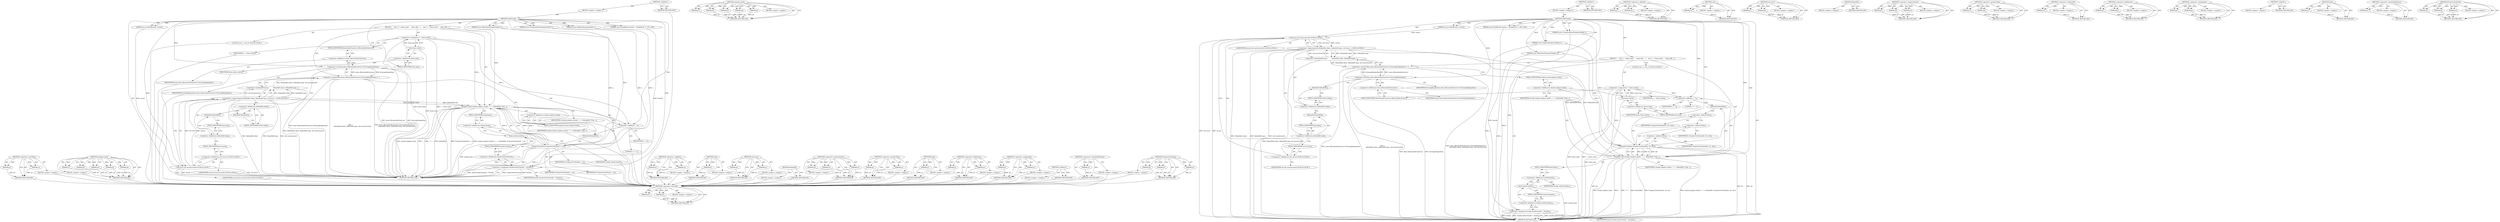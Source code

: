 digraph "PropertyTreeState" {
vulnerable_110 [label=<(METHOD,&lt;operator&gt;.lessThan)>];
vulnerable_111 [label=<(PARAM,p1)>];
vulnerable_112 [label=<(PARAM,p2)>];
vulnerable_113 [label=<(BLOCK,&lt;empty&gt;,&lt;empty&gt;)>];
vulnerable_114 [label=<(METHOD_RETURN,ANY)>];
vulnerable_133 [label=<(METHOD,emplace_back)>];
vulnerable_134 [label=<(PARAM,p1)>];
vulnerable_135 [label=<(PARAM,p2)>];
vulnerable_136 [label=<(PARAM,p3)>];
vulnerable_137 [label=<(PARAM,p4)>];
vulnerable_138 [label=<(PARAM,p5)>];
vulnerable_139 [label=<(BLOCK,&lt;empty&gt;,&lt;empty&gt;)>];
vulnerable_140 [label=<(METHOD_RETURN,ANY)>];
vulnerable_6 [label=<(METHOD,&lt;global&gt;)<SUB>1</SUB>>];
vulnerable_7 [label=<(BLOCK,&lt;empty&gt;,&lt;empty&gt;)<SUB>1</SUB>>];
vulnerable_8 [label=<(METHOD,AddChunk)<SUB>1</SUB>>];
vulnerable_9 [label=<(PARAM,sk_sp&lt;PaintRecord&gt; record)<SUB>1</SUB>>];
vulnerable_10 [label=<(PARAM,const TransformPaintPropertyNode* t)<SUB>2</SUB>>];
vulnerable_11 [label=<(PARAM,const ClipPaintPropertyNode* c)<SUB>3</SUB>>];
vulnerable_12 [label=<(PARAM,const EffectPaintPropertyNode* e)<SUB>4</SUB>>];
vulnerable_13 [label=<(PARAM,const FloatRect&amp; bounds = FloatRect(0, 0, 100, 100))<SUB>5</SUB>>];
vulnerable_14 [label=<(BLOCK,{
     size_t i = items.size();
     items.Allo...,{
     size_t i = items.size();
     items.Allo...)<SUB>5</SUB>>];
vulnerable_15 [label="<(LOCAL,size_t i: size_t)<SUB>6</SUB>>"];
vulnerable_16 [label=<(&lt;operator&gt;.assignment,i = items.size())<SUB>6</SUB>>];
vulnerable_17 [label=<(IDENTIFIER,i,i = items.size())<SUB>6</SUB>>];
vulnerable_18 [label=<(size,items.size())<SUB>6</SUB>>];
vulnerable_19 [label=<(&lt;operator&gt;.fieldAccess,items.size)<SUB>6</SUB>>];
vulnerable_20 [label=<(IDENTIFIER,items,items.size())<SUB>6</SUB>>];
vulnerable_21 [label=<(FIELD_IDENTIFIER,size,size)<SUB>6</SUB>>];
vulnerable_22 [label=<(&lt;operator&gt;.greaterThan,items.AllocateAndConstruct&lt;DrawingDisplayItem&gt;(...)<SUB>7</SUB>>];
vulnerable_23 [label=<(&lt;operator&gt;.lessThan,items.AllocateAndConstruct&lt;DrawingDisplayItem)<SUB>7</SUB>>];
vulnerable_24 [label=<(&lt;operator&gt;.fieldAccess,items.AllocateAndConstruct)<SUB>7</SUB>>];
vulnerable_25 [label=<(IDENTIFIER,items,items.AllocateAndConstruct&lt;DrawingDisplayItem)<SUB>7</SUB>>];
vulnerable_26 [label=<(FIELD_IDENTIFIER,AllocateAndConstruct,AllocateAndConstruct)<SUB>7</SUB>>];
vulnerable_27 [label=<(IDENTIFIER,DrawingDisplayItem,items.AllocateAndConstruct&lt;DrawingDisplayItem)<SUB>7</SUB>>];
vulnerable_28 [label=<(&lt;operator&gt;.bracketedPrimary,(
         DefaultId().client, DefaultId().type...)<SUB>7</SUB>>];
vulnerable_29 [label="<(&lt;operator&gt;.expressionList,DefaultId().client, DefaultId().type, std::move...)<SUB>8</SUB>>"];
vulnerable_30 [label=<(&lt;operator&gt;.fieldAccess,DefaultId().client)<SUB>8</SUB>>];
vulnerable_31 [label=<(DefaultId,DefaultId())<SUB>8</SUB>>];
vulnerable_32 [label=<(FIELD_IDENTIFIER,client,client)<SUB>8</SUB>>];
vulnerable_33 [label=<(&lt;operator&gt;.fieldAccess,DefaultId().type)<SUB>8</SUB>>];
vulnerable_34 [label=<(DefaultId,DefaultId())<SUB>8</SUB>>];
vulnerable_35 [label=<(FIELD_IDENTIFIER,type,type)<SUB>8</SUB>>];
vulnerable_36 [label="<(std.move,std::move(record))<SUB>8</SUB>>"];
vulnerable_37 [label="<(&lt;operator&gt;.fieldAccess,std::move)<SUB>8</SUB>>"];
vulnerable_38 [label="<(IDENTIFIER,std,std::move(record))<SUB>8</SUB>>"];
vulnerable_39 [label=<(FIELD_IDENTIFIER,move,move)<SUB>8</SUB>>];
vulnerable_40 [label="<(IDENTIFIER,record,std::move(record))<SUB>8</SUB>>"];
vulnerable_41 [label=<(emplace_back,chunks.emplace_back(i, i + 1, DefaultId(), Prop...)<SUB>9</SUB>>];
vulnerable_42 [label=<(&lt;operator&gt;.fieldAccess,chunks.emplace_back)<SUB>9</SUB>>];
vulnerable_43 [label=<(IDENTIFIER,chunks,chunks.emplace_back(i, i + 1, DefaultId(), Prop...)<SUB>9</SUB>>];
vulnerable_44 [label=<(FIELD_IDENTIFIER,emplace_back,emplace_back)<SUB>9</SUB>>];
vulnerable_45 [label=<(IDENTIFIER,i,chunks.emplace_back(i, i + 1, DefaultId(), Prop...)<SUB>9</SUB>>];
vulnerable_46 [label=<(&lt;operator&gt;.addition,i + 1)<SUB>9</SUB>>];
vulnerable_47 [label=<(IDENTIFIER,i,i + 1)<SUB>9</SUB>>];
vulnerable_48 [label=<(LITERAL,1,i + 1)<SUB>9</SUB>>];
vulnerable_49 [label=<(DefaultId,DefaultId())<SUB>9</SUB>>];
vulnerable_50 [label=<(PropertyTreeState,PropertyTreeState(t, c, e))<SUB>9</SUB>>];
vulnerable_51 [label=<(IDENTIFIER,t,PropertyTreeState(t, c, e))<SUB>9</SUB>>];
vulnerable_52 [label=<(IDENTIFIER,c,PropertyTreeState(t, c, e))<SUB>9</SUB>>];
vulnerable_53 [label=<(IDENTIFIER,e,PropertyTreeState(t, c, e))<SUB>9</SUB>>];
vulnerable_54 [label=<(&lt;operator&gt;.assignment,chunks.back().bounds = bounds)<SUB>10</SUB>>];
vulnerable_55 [label=<(&lt;operator&gt;.fieldAccess,chunks.back().bounds)<SUB>10</SUB>>];
vulnerable_56 [label=<(back,chunks.back())<SUB>10</SUB>>];
vulnerable_57 [label=<(&lt;operator&gt;.fieldAccess,chunks.back)<SUB>10</SUB>>];
vulnerable_58 [label=<(IDENTIFIER,chunks,chunks.back())<SUB>10</SUB>>];
vulnerable_59 [label=<(FIELD_IDENTIFIER,back,back)<SUB>10</SUB>>];
vulnerable_60 [label=<(FIELD_IDENTIFIER,bounds,bounds)<SUB>10</SUB>>];
vulnerable_61 [label=<(IDENTIFIER,bounds,chunks.back().bounds = bounds)<SUB>10</SUB>>];
vulnerable_62 [label=<(METHOD_RETURN,void)<SUB>1</SUB>>];
vulnerable_64 [label=<(METHOD_RETURN,ANY)<SUB>1</SUB>>];
vulnerable_141 [label=<(METHOD,&lt;operator&gt;.addition)>];
vulnerable_142 [label=<(PARAM,p1)>];
vulnerable_143 [label=<(PARAM,p2)>];
vulnerable_144 [label=<(BLOCK,&lt;empty&gt;,&lt;empty&gt;)>];
vulnerable_145 [label=<(METHOD_RETURN,ANY)>];
vulnerable_96 [label=<(METHOD,size)>];
vulnerable_97 [label=<(PARAM,p1)>];
vulnerable_98 [label=<(BLOCK,&lt;empty&gt;,&lt;empty&gt;)>];
vulnerable_99 [label=<(METHOD_RETURN,ANY)>];
vulnerable_128 [label=<(METHOD,std.move)>];
vulnerable_129 [label=<(PARAM,p1)>];
vulnerable_130 [label=<(PARAM,p2)>];
vulnerable_131 [label=<(BLOCK,&lt;empty&gt;,&lt;empty&gt;)>];
vulnerable_132 [label=<(METHOD_RETURN,ANY)>];
vulnerable_125 [label=<(METHOD,DefaultId)>];
vulnerable_126 [label=<(BLOCK,&lt;empty&gt;,&lt;empty&gt;)>];
vulnerable_127 [label=<(METHOD_RETURN,ANY)>];
vulnerable_119 [label=<(METHOD,&lt;operator&gt;.expressionList)>];
vulnerable_120 [label=<(PARAM,p1)>];
vulnerable_121 [label=<(PARAM,p2)>];
vulnerable_122 [label=<(PARAM,p3)>];
vulnerable_123 [label=<(BLOCK,&lt;empty&gt;,&lt;empty&gt;)>];
vulnerable_124 [label=<(METHOD_RETURN,ANY)>];
vulnerable_105 [label=<(METHOD,&lt;operator&gt;.greaterThan)>];
vulnerable_106 [label=<(PARAM,p1)>];
vulnerable_107 [label=<(PARAM,p2)>];
vulnerable_108 [label=<(BLOCK,&lt;empty&gt;,&lt;empty&gt;)>];
vulnerable_109 [label=<(METHOD_RETURN,ANY)>];
vulnerable_152 [label=<(METHOD,back)>];
vulnerable_153 [label=<(PARAM,p1)>];
vulnerable_154 [label=<(BLOCK,&lt;empty&gt;,&lt;empty&gt;)>];
vulnerable_155 [label=<(METHOD_RETURN,ANY)>];
vulnerable_100 [label=<(METHOD,&lt;operator&gt;.fieldAccess)>];
vulnerable_101 [label=<(PARAM,p1)>];
vulnerable_102 [label=<(PARAM,p2)>];
vulnerable_103 [label=<(BLOCK,&lt;empty&gt;,&lt;empty&gt;)>];
vulnerable_104 [label=<(METHOD_RETURN,ANY)>];
vulnerable_91 [label=<(METHOD,&lt;operator&gt;.assignment)>];
vulnerable_92 [label=<(PARAM,p1)>];
vulnerable_93 [label=<(PARAM,p2)>];
vulnerable_94 [label=<(BLOCK,&lt;empty&gt;,&lt;empty&gt;)>];
vulnerable_95 [label=<(METHOD_RETURN,ANY)>];
vulnerable_85 [label=<(METHOD,&lt;global&gt;)<SUB>1</SUB>>];
vulnerable_86 [label=<(BLOCK,&lt;empty&gt;,&lt;empty&gt;)>];
vulnerable_87 [label=<(METHOD_RETURN,ANY)>];
vulnerable_115 [label=<(METHOD,&lt;operator&gt;.bracketedPrimary)>];
vulnerable_116 [label=<(PARAM,p1)>];
vulnerable_117 [label=<(BLOCK,&lt;empty&gt;,&lt;empty&gt;)>];
vulnerable_118 [label=<(METHOD_RETURN,ANY)>];
vulnerable_146 [label=<(METHOD,PropertyTreeState)>];
vulnerable_147 [label=<(PARAM,p1)>];
vulnerable_148 [label=<(PARAM,p2)>];
vulnerable_149 [label=<(PARAM,p3)>];
vulnerable_150 [label=<(BLOCK,&lt;empty&gt;,&lt;empty&gt;)>];
vulnerable_151 [label=<(METHOD_RETURN,ANY)>];
fixed_113 [label=<(METHOD,&lt;operator&gt;.lessThan)>];
fixed_114 [label=<(PARAM,p1)>];
fixed_115 [label=<(PARAM,p2)>];
fixed_116 [label=<(BLOCK,&lt;empty&gt;,&lt;empty&gt;)>];
fixed_117 [label=<(METHOD_RETURN,ANY)>];
fixed_136 [label=<(METHOD,emplace_back)>];
fixed_137 [label=<(PARAM,p1)>];
fixed_138 [label=<(PARAM,p2)>];
fixed_139 [label=<(PARAM,p3)>];
fixed_140 [label=<(PARAM,p4)>];
fixed_141 [label=<(PARAM,p5)>];
fixed_142 [label=<(BLOCK,&lt;empty&gt;,&lt;empty&gt;)>];
fixed_143 [label=<(METHOD_RETURN,ANY)>];
fixed_6 [label=<(METHOD,&lt;global&gt;)<SUB>1</SUB>>];
fixed_7 [label=<(BLOCK,&lt;empty&gt;,&lt;empty&gt;)<SUB>1</SUB>>];
fixed_8 [label=<(METHOD,AddChunk)<SUB>1</SUB>>];
fixed_9 [label=<(PARAM,sk_sp&lt;PaintRecord&gt; record)<SUB>1</SUB>>];
fixed_10 [label=<(PARAM,const TransformPaintPropertyNode&amp; t)<SUB>2</SUB>>];
fixed_11 [label=<(PARAM,const ClipPaintPropertyNode&amp; c)<SUB>3</SUB>>];
fixed_12 [label=<(PARAM,const EffectPaintPropertyNode&amp; e)<SUB>4</SUB>>];
fixed_13 [label=<(PARAM,const FloatRect&amp; bounds = FloatRect(0, 0, 100, 100))<SUB>5</SUB>>];
fixed_14 [label=<(BLOCK,{
     size_t i = items.size();
     items.Allo...,{
     size_t i = items.size();
     items.Allo...)<SUB>5</SUB>>];
fixed_15 [label="<(LOCAL,size_t i: size_t)<SUB>6</SUB>>"];
fixed_16 [label=<(&lt;operator&gt;.assignment,i = items.size())<SUB>6</SUB>>];
fixed_17 [label=<(IDENTIFIER,i,i = items.size())<SUB>6</SUB>>];
fixed_18 [label=<(size,items.size())<SUB>6</SUB>>];
fixed_19 [label=<(&lt;operator&gt;.fieldAccess,items.size)<SUB>6</SUB>>];
fixed_20 [label=<(IDENTIFIER,items,items.size())<SUB>6</SUB>>];
fixed_21 [label=<(FIELD_IDENTIFIER,size,size)<SUB>6</SUB>>];
fixed_22 [label=<(&lt;operator&gt;.greaterThan,items.AllocateAndConstruct&lt;DrawingDisplayItem&gt;(...)<SUB>7</SUB>>];
fixed_23 [label=<(&lt;operator&gt;.lessThan,items.AllocateAndConstruct&lt;DrawingDisplayItem)<SUB>7</SUB>>];
fixed_24 [label=<(&lt;operator&gt;.fieldAccess,items.AllocateAndConstruct)<SUB>7</SUB>>];
fixed_25 [label=<(IDENTIFIER,items,items.AllocateAndConstruct&lt;DrawingDisplayItem)<SUB>7</SUB>>];
fixed_26 [label=<(FIELD_IDENTIFIER,AllocateAndConstruct,AllocateAndConstruct)<SUB>7</SUB>>];
fixed_27 [label=<(IDENTIFIER,DrawingDisplayItem,items.AllocateAndConstruct&lt;DrawingDisplayItem)<SUB>7</SUB>>];
fixed_28 [label=<(&lt;operator&gt;.bracketedPrimary,(
         DefaultId().client, DefaultId().type...)<SUB>7</SUB>>];
fixed_29 [label="<(&lt;operator&gt;.expressionList,DefaultId().client, DefaultId().type, std::move...)<SUB>8</SUB>>"];
fixed_30 [label=<(&lt;operator&gt;.fieldAccess,DefaultId().client)<SUB>8</SUB>>];
fixed_31 [label=<(DefaultId,DefaultId())<SUB>8</SUB>>];
fixed_32 [label=<(FIELD_IDENTIFIER,client,client)<SUB>8</SUB>>];
fixed_33 [label=<(&lt;operator&gt;.fieldAccess,DefaultId().type)<SUB>8</SUB>>];
fixed_34 [label=<(DefaultId,DefaultId())<SUB>8</SUB>>];
fixed_35 [label=<(FIELD_IDENTIFIER,type,type)<SUB>8</SUB>>];
fixed_36 [label="<(std.move,std::move(record))<SUB>8</SUB>>"];
fixed_37 [label="<(&lt;operator&gt;.fieldAccess,std::move)<SUB>8</SUB>>"];
fixed_38 [label="<(IDENTIFIER,std,std::move(record))<SUB>8</SUB>>"];
fixed_39 [label=<(FIELD_IDENTIFIER,move,move)<SUB>8</SUB>>];
fixed_40 [label="<(IDENTIFIER,record,std::move(record))<SUB>8</SUB>>"];
fixed_41 [label=<(emplace_back,chunks.emplace_back(i, i + 1, DefaultId(), Prop...)<SUB>9</SUB>>];
fixed_42 [label=<(&lt;operator&gt;.fieldAccess,chunks.emplace_back)<SUB>9</SUB>>];
fixed_43 [label=<(IDENTIFIER,chunks,chunks.emplace_back(i, i + 1, DefaultId(), Prop...)<SUB>9</SUB>>];
fixed_44 [label=<(FIELD_IDENTIFIER,emplace_back,emplace_back)<SUB>9</SUB>>];
fixed_45 [label=<(IDENTIFIER,i,chunks.emplace_back(i, i + 1, DefaultId(), Prop...)<SUB>9</SUB>>];
fixed_46 [label=<(&lt;operator&gt;.addition,i + 1)<SUB>9</SUB>>];
fixed_47 [label=<(IDENTIFIER,i,i + 1)<SUB>9</SUB>>];
fixed_48 [label=<(LITERAL,1,i + 1)<SUB>9</SUB>>];
fixed_49 [label=<(DefaultId,DefaultId())<SUB>9</SUB>>];
fixed_50 [label=<(PropertyTreeState,PropertyTreeState(&amp;t, &amp;c, &amp;e))<SUB>9</SUB>>];
fixed_51 [label=<(&lt;operator&gt;.addressOf,&amp;t)<SUB>9</SUB>>];
fixed_52 [label=<(IDENTIFIER,t,PropertyTreeState(&amp;t, &amp;c, &amp;e))<SUB>9</SUB>>];
fixed_53 [label=<(&lt;operator&gt;.addressOf,&amp;c)<SUB>9</SUB>>];
fixed_54 [label=<(IDENTIFIER,c,PropertyTreeState(&amp;t, &amp;c, &amp;e))<SUB>9</SUB>>];
fixed_55 [label=<(&lt;operator&gt;.addressOf,&amp;e)<SUB>9</SUB>>];
fixed_56 [label=<(IDENTIFIER,e,PropertyTreeState(&amp;t, &amp;c, &amp;e))<SUB>9</SUB>>];
fixed_57 [label=<(&lt;operator&gt;.assignment,chunks.back().bounds = bounds)<SUB>10</SUB>>];
fixed_58 [label=<(&lt;operator&gt;.fieldAccess,chunks.back().bounds)<SUB>10</SUB>>];
fixed_59 [label=<(back,chunks.back())<SUB>10</SUB>>];
fixed_60 [label=<(&lt;operator&gt;.fieldAccess,chunks.back)<SUB>10</SUB>>];
fixed_61 [label=<(IDENTIFIER,chunks,chunks.back())<SUB>10</SUB>>];
fixed_62 [label=<(FIELD_IDENTIFIER,back,back)<SUB>10</SUB>>];
fixed_63 [label=<(FIELD_IDENTIFIER,bounds,bounds)<SUB>10</SUB>>];
fixed_64 [label=<(IDENTIFIER,bounds,chunks.back().bounds = bounds)<SUB>10</SUB>>];
fixed_65 [label=<(METHOD_RETURN,void)<SUB>1</SUB>>];
fixed_67 [label=<(METHOD_RETURN,ANY)<SUB>1</SUB>>];
fixed_144 [label=<(METHOD,&lt;operator&gt;.addition)>];
fixed_145 [label=<(PARAM,p1)>];
fixed_146 [label=<(PARAM,p2)>];
fixed_147 [label=<(BLOCK,&lt;empty&gt;,&lt;empty&gt;)>];
fixed_148 [label=<(METHOD_RETURN,ANY)>];
fixed_99 [label=<(METHOD,size)>];
fixed_100 [label=<(PARAM,p1)>];
fixed_101 [label=<(BLOCK,&lt;empty&gt;,&lt;empty&gt;)>];
fixed_102 [label=<(METHOD_RETURN,ANY)>];
fixed_131 [label=<(METHOD,std.move)>];
fixed_132 [label=<(PARAM,p1)>];
fixed_133 [label=<(PARAM,p2)>];
fixed_134 [label=<(BLOCK,&lt;empty&gt;,&lt;empty&gt;)>];
fixed_135 [label=<(METHOD_RETURN,ANY)>];
fixed_128 [label=<(METHOD,DefaultId)>];
fixed_129 [label=<(BLOCK,&lt;empty&gt;,&lt;empty&gt;)>];
fixed_130 [label=<(METHOD_RETURN,ANY)>];
fixed_122 [label=<(METHOD,&lt;operator&gt;.expressionList)>];
fixed_123 [label=<(PARAM,p1)>];
fixed_124 [label=<(PARAM,p2)>];
fixed_125 [label=<(PARAM,p3)>];
fixed_126 [label=<(BLOCK,&lt;empty&gt;,&lt;empty&gt;)>];
fixed_127 [label=<(METHOD_RETURN,ANY)>];
fixed_108 [label=<(METHOD,&lt;operator&gt;.greaterThan)>];
fixed_109 [label=<(PARAM,p1)>];
fixed_110 [label=<(PARAM,p2)>];
fixed_111 [label=<(BLOCK,&lt;empty&gt;,&lt;empty&gt;)>];
fixed_112 [label=<(METHOD_RETURN,ANY)>];
fixed_155 [label=<(METHOD,&lt;operator&gt;.addressOf)>];
fixed_156 [label=<(PARAM,p1)>];
fixed_157 [label=<(BLOCK,&lt;empty&gt;,&lt;empty&gt;)>];
fixed_158 [label=<(METHOD_RETURN,ANY)>];
fixed_103 [label=<(METHOD,&lt;operator&gt;.fieldAccess)>];
fixed_104 [label=<(PARAM,p1)>];
fixed_105 [label=<(PARAM,p2)>];
fixed_106 [label=<(BLOCK,&lt;empty&gt;,&lt;empty&gt;)>];
fixed_107 [label=<(METHOD_RETURN,ANY)>];
fixed_94 [label=<(METHOD,&lt;operator&gt;.assignment)>];
fixed_95 [label=<(PARAM,p1)>];
fixed_96 [label=<(PARAM,p2)>];
fixed_97 [label=<(BLOCK,&lt;empty&gt;,&lt;empty&gt;)>];
fixed_98 [label=<(METHOD_RETURN,ANY)>];
fixed_88 [label=<(METHOD,&lt;global&gt;)<SUB>1</SUB>>];
fixed_89 [label=<(BLOCK,&lt;empty&gt;,&lt;empty&gt;)>];
fixed_90 [label=<(METHOD_RETURN,ANY)>];
fixed_159 [label=<(METHOD,back)>];
fixed_160 [label=<(PARAM,p1)>];
fixed_161 [label=<(BLOCK,&lt;empty&gt;,&lt;empty&gt;)>];
fixed_162 [label=<(METHOD_RETURN,ANY)>];
fixed_118 [label=<(METHOD,&lt;operator&gt;.bracketedPrimary)>];
fixed_119 [label=<(PARAM,p1)>];
fixed_120 [label=<(BLOCK,&lt;empty&gt;,&lt;empty&gt;)>];
fixed_121 [label=<(METHOD_RETURN,ANY)>];
fixed_149 [label=<(METHOD,PropertyTreeState)>];
fixed_150 [label=<(PARAM,p1)>];
fixed_151 [label=<(PARAM,p2)>];
fixed_152 [label=<(PARAM,p3)>];
fixed_153 [label=<(BLOCK,&lt;empty&gt;,&lt;empty&gt;)>];
fixed_154 [label=<(METHOD_RETURN,ANY)>];
vulnerable_110 -> vulnerable_111  [key=0, label="AST: "];
vulnerable_110 -> vulnerable_111  [key=1, label="DDG: "];
vulnerable_110 -> vulnerable_113  [key=0, label="AST: "];
vulnerable_110 -> vulnerable_112  [key=0, label="AST: "];
vulnerable_110 -> vulnerable_112  [key=1, label="DDG: "];
vulnerable_110 -> vulnerable_114  [key=0, label="AST: "];
vulnerable_110 -> vulnerable_114  [key=1, label="CFG: "];
vulnerable_111 -> vulnerable_114  [key=0, label="DDG: p1"];
vulnerable_112 -> vulnerable_114  [key=0, label="DDG: p2"];
vulnerable_113 -> fixed_113  [key=0];
vulnerable_114 -> fixed_113  [key=0];
vulnerable_133 -> vulnerable_134  [key=0, label="AST: "];
vulnerable_133 -> vulnerable_134  [key=1, label="DDG: "];
vulnerable_133 -> vulnerable_139  [key=0, label="AST: "];
vulnerable_133 -> vulnerable_135  [key=0, label="AST: "];
vulnerable_133 -> vulnerable_135  [key=1, label="DDG: "];
vulnerable_133 -> vulnerable_140  [key=0, label="AST: "];
vulnerable_133 -> vulnerable_140  [key=1, label="CFG: "];
vulnerable_133 -> vulnerable_136  [key=0, label="AST: "];
vulnerable_133 -> vulnerable_136  [key=1, label="DDG: "];
vulnerable_133 -> vulnerable_137  [key=0, label="AST: "];
vulnerable_133 -> vulnerable_137  [key=1, label="DDG: "];
vulnerable_133 -> vulnerable_138  [key=0, label="AST: "];
vulnerable_133 -> vulnerable_138  [key=1, label="DDG: "];
vulnerable_134 -> vulnerable_140  [key=0, label="DDG: p1"];
vulnerable_135 -> vulnerable_140  [key=0, label="DDG: p2"];
vulnerable_136 -> vulnerable_140  [key=0, label="DDG: p3"];
vulnerable_137 -> vulnerable_140  [key=0, label="DDG: p4"];
vulnerable_138 -> vulnerable_140  [key=0, label="DDG: p5"];
vulnerable_139 -> fixed_113  [key=0];
vulnerable_140 -> fixed_113  [key=0];
vulnerable_6 -> vulnerable_7  [key=0, label="AST: "];
vulnerable_6 -> vulnerable_64  [key=0, label="AST: "];
vulnerable_6 -> vulnerable_64  [key=1, label="CFG: "];
vulnerable_7 -> vulnerable_8  [key=0, label="AST: "];
vulnerable_8 -> vulnerable_9  [key=0, label="AST: "];
vulnerable_8 -> vulnerable_9  [key=1, label="DDG: "];
vulnerable_8 -> vulnerable_10  [key=0, label="AST: "];
vulnerable_8 -> vulnerable_10  [key=1, label="DDG: "];
vulnerable_8 -> vulnerable_11  [key=0, label="AST: "];
vulnerable_8 -> vulnerable_11  [key=1, label="DDG: "];
vulnerable_8 -> vulnerable_12  [key=0, label="AST: "];
vulnerable_8 -> vulnerable_12  [key=1, label="DDG: "];
vulnerable_8 -> vulnerable_13  [key=0, label="AST: "];
vulnerable_8 -> vulnerable_13  [key=1, label="DDG: "];
vulnerable_8 -> vulnerable_14  [key=0, label="AST: "];
vulnerable_8 -> vulnerable_62  [key=0, label="AST: "];
vulnerable_8 -> vulnerable_21  [key=0, label="CFG: "];
vulnerable_8 -> vulnerable_54  [key=0, label="DDG: "];
vulnerable_8 -> vulnerable_41  [key=0, label="DDG: "];
vulnerable_8 -> vulnerable_23  [key=0, label="DDG: "];
vulnerable_8 -> vulnerable_46  [key=0, label="DDG: "];
vulnerable_8 -> vulnerable_50  [key=0, label="DDG: "];
vulnerable_8 -> vulnerable_36  [key=0, label="DDG: "];
vulnerable_9 -> vulnerable_36  [key=0, label="DDG: record"];
vulnerable_10 -> vulnerable_50  [key=0, label="DDG: t"];
vulnerable_11 -> vulnerable_50  [key=0, label="DDG: c"];
vulnerable_12 -> vulnerable_50  [key=0, label="DDG: e"];
vulnerable_13 -> vulnerable_54  [key=0, label="DDG: bounds"];
vulnerable_14 -> vulnerable_15  [key=0, label="AST: "];
vulnerable_14 -> vulnerable_16  [key=0, label="AST: "];
vulnerable_14 -> vulnerable_22  [key=0, label="AST: "];
vulnerable_14 -> vulnerable_41  [key=0, label="AST: "];
vulnerable_14 -> vulnerable_54  [key=0, label="AST: "];
vulnerable_15 -> fixed_113  [key=0];
vulnerable_16 -> vulnerable_17  [key=0, label="AST: "];
vulnerable_16 -> vulnerable_18  [key=0, label="AST: "];
vulnerable_16 -> vulnerable_26  [key=0, label="CFG: "];
vulnerable_16 -> vulnerable_62  [key=0, label="DDG: items.size()"];
vulnerable_16 -> vulnerable_62  [key=1, label="DDG: i = items.size()"];
vulnerable_16 -> vulnerable_41  [key=0, label="DDG: i"];
vulnerable_16 -> vulnerable_46  [key=0, label="DDG: i"];
vulnerable_17 -> fixed_113  [key=0];
vulnerable_18 -> vulnerable_19  [key=0, label="AST: "];
vulnerable_18 -> vulnerable_16  [key=0, label="CFG: "];
vulnerable_18 -> vulnerable_16  [key=1, label="DDG: items.size"];
vulnerable_18 -> vulnerable_62  [key=0, label="DDG: items.size"];
vulnerable_19 -> vulnerable_20  [key=0, label="AST: "];
vulnerable_19 -> vulnerable_21  [key=0, label="AST: "];
vulnerable_19 -> vulnerable_18  [key=0, label="CFG: "];
vulnerable_20 -> fixed_113  [key=0];
vulnerable_21 -> vulnerable_19  [key=0, label="CFG: "];
vulnerable_22 -> vulnerable_23  [key=0, label="AST: "];
vulnerable_22 -> vulnerable_28  [key=0, label="AST: "];
vulnerable_22 -> vulnerable_44  [key=0, label="CFG: "];
vulnerable_22 -> vulnerable_62  [key=0, label="DDG: items.AllocateAndConstruct&lt;DrawingDisplayItem"];
vulnerable_22 -> vulnerable_62  [key=1, label="DDG: (
         DefaultId().client, DefaultId().type, std::move(record))"];
vulnerable_22 -> vulnerable_62  [key=2, label="DDG: items.AllocateAndConstruct&lt;DrawingDisplayItem&gt;(
         DefaultId().client, DefaultId().type, std::move(record))"];
vulnerable_23 -> vulnerable_24  [key=0, label="AST: "];
vulnerable_23 -> vulnerable_27  [key=0, label="AST: "];
vulnerable_23 -> vulnerable_31  [key=0, label="CFG: "];
vulnerable_23 -> vulnerable_62  [key=0, label="DDG: items.AllocateAndConstruct"];
vulnerable_23 -> vulnerable_62  [key=1, label="DDG: DrawingDisplayItem"];
vulnerable_23 -> vulnerable_22  [key=0, label="DDG: items.AllocateAndConstruct"];
vulnerable_23 -> vulnerable_22  [key=1, label="DDG: DrawingDisplayItem"];
vulnerable_24 -> vulnerable_25  [key=0, label="AST: "];
vulnerable_24 -> vulnerable_26  [key=0, label="AST: "];
vulnerable_24 -> vulnerable_23  [key=0, label="CFG: "];
vulnerable_25 -> fixed_113  [key=0];
vulnerable_26 -> vulnerable_24  [key=0, label="CFG: "];
vulnerable_27 -> fixed_113  [key=0];
vulnerable_28 -> vulnerable_29  [key=0, label="AST: "];
vulnerable_28 -> vulnerable_22  [key=0, label="CFG: "];
vulnerable_28 -> vulnerable_22  [key=1, label="DDG: DefaultId().client, DefaultId().type, std::move(record)"];
vulnerable_28 -> vulnerable_62  [key=0, label="DDG: DefaultId().client, DefaultId().type, std::move(record)"];
vulnerable_29 -> vulnerable_30  [key=0, label="AST: "];
vulnerable_29 -> vulnerable_33  [key=0, label="AST: "];
vulnerable_29 -> vulnerable_36  [key=0, label="AST: "];
vulnerable_29 -> vulnerable_28  [key=0, label="CFG: "];
vulnerable_29 -> vulnerable_28  [key=1, label="DDG: DefaultId().client"];
vulnerable_29 -> vulnerable_28  [key=2, label="DDG: DefaultId().type"];
vulnerable_29 -> vulnerable_28  [key=3, label="DDG: std::move(record)"];
vulnerable_29 -> vulnerable_62  [key=0, label="DDG: DefaultId().client"];
vulnerable_29 -> vulnerable_62  [key=1, label="DDG: DefaultId().type"];
vulnerable_29 -> vulnerable_62  [key=2, label="DDG: std::move(record)"];
vulnerable_29 -> vulnerable_41  [key=0, label="DDG: DefaultId().client"];
vulnerable_29 -> vulnerable_41  [key=1, label="DDG: DefaultId().type"];
vulnerable_30 -> vulnerable_31  [key=0, label="AST: "];
vulnerable_30 -> vulnerable_32  [key=0, label="AST: "];
vulnerable_30 -> vulnerable_34  [key=0, label="CFG: "];
vulnerable_31 -> vulnerable_32  [key=0, label="CFG: "];
vulnerable_32 -> vulnerable_30  [key=0, label="CFG: "];
vulnerable_33 -> vulnerable_34  [key=0, label="AST: "];
vulnerable_33 -> vulnerable_35  [key=0, label="AST: "];
vulnerable_33 -> vulnerable_39  [key=0, label="CFG: "];
vulnerable_34 -> vulnerable_35  [key=0, label="CFG: "];
vulnerable_35 -> vulnerable_33  [key=0, label="CFG: "];
vulnerable_36 -> vulnerable_37  [key=0, label="AST: "];
vulnerable_36 -> vulnerable_40  [key=0, label="AST: "];
vulnerable_36 -> vulnerable_29  [key=0, label="CFG: "];
vulnerable_36 -> vulnerable_29  [key=1, label="DDG: std::move"];
vulnerable_36 -> vulnerable_29  [key=2, label="DDG: record"];
vulnerable_36 -> vulnerable_62  [key=0, label="DDG: std::move"];
vulnerable_36 -> vulnerable_62  [key=1, label="DDG: record"];
vulnerable_37 -> vulnerable_38  [key=0, label="AST: "];
vulnerable_37 -> vulnerable_39  [key=0, label="AST: "];
vulnerable_37 -> vulnerable_36  [key=0, label="CFG: "];
vulnerable_38 -> fixed_113  [key=0];
vulnerable_39 -> vulnerable_37  [key=0, label="CFG: "];
vulnerable_40 -> fixed_113  [key=0];
vulnerable_41 -> vulnerable_42  [key=0, label="AST: "];
vulnerable_41 -> vulnerable_45  [key=0, label="AST: "];
vulnerable_41 -> vulnerable_46  [key=0, label="AST: "];
vulnerable_41 -> vulnerable_49  [key=0, label="AST: "];
vulnerable_41 -> vulnerable_50  [key=0, label="AST: "];
vulnerable_41 -> vulnerable_59  [key=0, label="CFG: "];
vulnerable_41 -> vulnerable_62  [key=0, label="DDG: chunks.emplace_back"];
vulnerable_41 -> vulnerable_62  [key=1, label="DDG: i"];
vulnerable_41 -> vulnerable_62  [key=2, label="DDG: i + 1"];
vulnerable_41 -> vulnerable_62  [key=3, label="DDG: DefaultId()"];
vulnerable_41 -> vulnerable_62  [key=4, label="DDG: PropertyTreeState(t, c, e)"];
vulnerable_41 -> vulnerable_62  [key=5, label="DDG: chunks.emplace_back(i, i + 1, DefaultId(), PropertyTreeState(t, c, e))"];
vulnerable_42 -> vulnerable_43  [key=0, label="AST: "];
vulnerable_42 -> vulnerable_44  [key=0, label="AST: "];
vulnerable_42 -> vulnerable_46  [key=0, label="CFG: "];
vulnerable_43 -> fixed_113  [key=0];
vulnerable_44 -> vulnerable_42  [key=0, label="CFG: "];
vulnerable_45 -> fixed_113  [key=0];
vulnerable_46 -> vulnerable_47  [key=0, label="AST: "];
vulnerable_46 -> vulnerable_48  [key=0, label="AST: "];
vulnerable_46 -> vulnerable_49  [key=0, label="CFG: "];
vulnerable_47 -> fixed_113  [key=0];
vulnerable_48 -> fixed_113  [key=0];
vulnerable_49 -> vulnerable_50  [key=0, label="CFG: "];
vulnerable_50 -> vulnerable_51  [key=0, label="AST: "];
vulnerable_50 -> vulnerable_52  [key=0, label="AST: "];
vulnerable_50 -> vulnerable_53  [key=0, label="AST: "];
vulnerable_50 -> vulnerable_41  [key=0, label="CFG: "];
vulnerable_50 -> vulnerable_41  [key=1, label="DDG: t"];
vulnerable_50 -> vulnerable_41  [key=2, label="DDG: c"];
vulnerable_50 -> vulnerable_41  [key=3, label="DDG: e"];
vulnerable_50 -> vulnerable_62  [key=0, label="DDG: t"];
vulnerable_50 -> vulnerable_62  [key=1, label="DDG: c"];
vulnerable_50 -> vulnerable_62  [key=2, label="DDG: e"];
vulnerable_51 -> fixed_113  [key=0];
vulnerable_52 -> fixed_113  [key=0];
vulnerable_53 -> fixed_113  [key=0];
vulnerable_54 -> vulnerable_55  [key=0, label="AST: "];
vulnerable_54 -> vulnerable_61  [key=0, label="AST: "];
vulnerable_54 -> vulnerable_62  [key=0, label="CFG: "];
vulnerable_54 -> vulnerable_62  [key=1, label="DDG: chunks.back().bounds"];
vulnerable_54 -> vulnerable_62  [key=2, label="DDG: bounds"];
vulnerable_54 -> vulnerable_62  [key=3, label="DDG: chunks.back().bounds = bounds"];
vulnerable_55 -> vulnerable_56  [key=0, label="AST: "];
vulnerable_55 -> vulnerable_60  [key=0, label="AST: "];
vulnerable_55 -> vulnerable_54  [key=0, label="CFG: "];
vulnerable_56 -> vulnerable_57  [key=0, label="AST: "];
vulnerable_56 -> vulnerable_60  [key=0, label="CFG: "];
vulnerable_56 -> vulnerable_62  [key=0, label="DDG: chunks.back"];
vulnerable_57 -> vulnerable_58  [key=0, label="AST: "];
vulnerable_57 -> vulnerable_59  [key=0, label="AST: "];
vulnerable_57 -> vulnerable_56  [key=0, label="CFG: "];
vulnerable_58 -> fixed_113  [key=0];
vulnerable_59 -> vulnerable_57  [key=0, label="CFG: "];
vulnerable_60 -> vulnerable_55  [key=0, label="CFG: "];
vulnerable_61 -> fixed_113  [key=0];
vulnerable_62 -> fixed_113  [key=0];
vulnerable_64 -> fixed_113  [key=0];
vulnerable_141 -> vulnerable_142  [key=0, label="AST: "];
vulnerable_141 -> vulnerable_142  [key=1, label="DDG: "];
vulnerable_141 -> vulnerable_144  [key=0, label="AST: "];
vulnerable_141 -> vulnerable_143  [key=0, label="AST: "];
vulnerable_141 -> vulnerable_143  [key=1, label="DDG: "];
vulnerable_141 -> vulnerable_145  [key=0, label="AST: "];
vulnerable_141 -> vulnerable_145  [key=1, label="CFG: "];
vulnerable_142 -> vulnerable_145  [key=0, label="DDG: p1"];
vulnerable_143 -> vulnerable_145  [key=0, label="DDG: p2"];
vulnerable_144 -> fixed_113  [key=0];
vulnerable_145 -> fixed_113  [key=0];
vulnerable_96 -> vulnerable_97  [key=0, label="AST: "];
vulnerable_96 -> vulnerable_97  [key=1, label="DDG: "];
vulnerable_96 -> vulnerable_98  [key=0, label="AST: "];
vulnerable_96 -> vulnerable_99  [key=0, label="AST: "];
vulnerable_96 -> vulnerable_99  [key=1, label="CFG: "];
vulnerable_97 -> vulnerable_99  [key=0, label="DDG: p1"];
vulnerable_98 -> fixed_113  [key=0];
vulnerable_99 -> fixed_113  [key=0];
vulnerable_128 -> vulnerable_129  [key=0, label="AST: "];
vulnerable_128 -> vulnerable_129  [key=1, label="DDG: "];
vulnerable_128 -> vulnerable_131  [key=0, label="AST: "];
vulnerable_128 -> vulnerable_130  [key=0, label="AST: "];
vulnerable_128 -> vulnerable_130  [key=1, label="DDG: "];
vulnerable_128 -> vulnerable_132  [key=0, label="AST: "];
vulnerable_128 -> vulnerable_132  [key=1, label="CFG: "];
vulnerable_129 -> vulnerable_132  [key=0, label="DDG: p1"];
vulnerable_130 -> vulnerable_132  [key=0, label="DDG: p2"];
vulnerable_131 -> fixed_113  [key=0];
vulnerable_132 -> fixed_113  [key=0];
vulnerable_125 -> vulnerable_126  [key=0, label="AST: "];
vulnerable_125 -> vulnerable_127  [key=0, label="AST: "];
vulnerable_125 -> vulnerable_127  [key=1, label="CFG: "];
vulnerable_126 -> fixed_113  [key=0];
vulnerable_127 -> fixed_113  [key=0];
vulnerable_119 -> vulnerable_120  [key=0, label="AST: "];
vulnerable_119 -> vulnerable_120  [key=1, label="DDG: "];
vulnerable_119 -> vulnerable_123  [key=0, label="AST: "];
vulnerable_119 -> vulnerable_121  [key=0, label="AST: "];
vulnerable_119 -> vulnerable_121  [key=1, label="DDG: "];
vulnerable_119 -> vulnerable_124  [key=0, label="AST: "];
vulnerable_119 -> vulnerable_124  [key=1, label="CFG: "];
vulnerable_119 -> vulnerable_122  [key=0, label="AST: "];
vulnerable_119 -> vulnerable_122  [key=1, label="DDG: "];
vulnerable_120 -> vulnerable_124  [key=0, label="DDG: p1"];
vulnerable_121 -> vulnerable_124  [key=0, label="DDG: p2"];
vulnerable_122 -> vulnerable_124  [key=0, label="DDG: p3"];
vulnerable_123 -> fixed_113  [key=0];
vulnerable_124 -> fixed_113  [key=0];
vulnerable_105 -> vulnerable_106  [key=0, label="AST: "];
vulnerable_105 -> vulnerable_106  [key=1, label="DDG: "];
vulnerable_105 -> vulnerable_108  [key=0, label="AST: "];
vulnerable_105 -> vulnerable_107  [key=0, label="AST: "];
vulnerable_105 -> vulnerable_107  [key=1, label="DDG: "];
vulnerable_105 -> vulnerable_109  [key=0, label="AST: "];
vulnerable_105 -> vulnerable_109  [key=1, label="CFG: "];
vulnerable_106 -> vulnerable_109  [key=0, label="DDG: p1"];
vulnerable_107 -> vulnerable_109  [key=0, label="DDG: p2"];
vulnerable_108 -> fixed_113  [key=0];
vulnerable_109 -> fixed_113  [key=0];
vulnerable_152 -> vulnerable_153  [key=0, label="AST: "];
vulnerable_152 -> vulnerable_153  [key=1, label="DDG: "];
vulnerable_152 -> vulnerable_154  [key=0, label="AST: "];
vulnerable_152 -> vulnerable_155  [key=0, label="AST: "];
vulnerable_152 -> vulnerable_155  [key=1, label="CFG: "];
vulnerable_153 -> vulnerable_155  [key=0, label="DDG: p1"];
vulnerable_154 -> fixed_113  [key=0];
vulnerable_155 -> fixed_113  [key=0];
vulnerable_100 -> vulnerable_101  [key=0, label="AST: "];
vulnerable_100 -> vulnerable_101  [key=1, label="DDG: "];
vulnerable_100 -> vulnerable_103  [key=0, label="AST: "];
vulnerable_100 -> vulnerable_102  [key=0, label="AST: "];
vulnerable_100 -> vulnerable_102  [key=1, label="DDG: "];
vulnerable_100 -> vulnerable_104  [key=0, label="AST: "];
vulnerable_100 -> vulnerable_104  [key=1, label="CFG: "];
vulnerable_101 -> vulnerable_104  [key=0, label="DDG: p1"];
vulnerable_102 -> vulnerable_104  [key=0, label="DDG: p2"];
vulnerable_103 -> fixed_113  [key=0];
vulnerable_104 -> fixed_113  [key=0];
vulnerable_91 -> vulnerable_92  [key=0, label="AST: "];
vulnerable_91 -> vulnerable_92  [key=1, label="DDG: "];
vulnerable_91 -> vulnerable_94  [key=0, label="AST: "];
vulnerable_91 -> vulnerable_93  [key=0, label="AST: "];
vulnerable_91 -> vulnerable_93  [key=1, label="DDG: "];
vulnerable_91 -> vulnerable_95  [key=0, label="AST: "];
vulnerable_91 -> vulnerable_95  [key=1, label="CFG: "];
vulnerable_92 -> vulnerable_95  [key=0, label="DDG: p1"];
vulnerable_93 -> vulnerable_95  [key=0, label="DDG: p2"];
vulnerable_94 -> fixed_113  [key=0];
vulnerable_95 -> fixed_113  [key=0];
vulnerable_85 -> vulnerable_86  [key=0, label="AST: "];
vulnerable_85 -> vulnerable_87  [key=0, label="AST: "];
vulnerable_85 -> vulnerable_87  [key=1, label="CFG: "];
vulnerable_86 -> fixed_113  [key=0];
vulnerable_87 -> fixed_113  [key=0];
vulnerable_115 -> vulnerable_116  [key=0, label="AST: "];
vulnerable_115 -> vulnerable_116  [key=1, label="DDG: "];
vulnerable_115 -> vulnerable_117  [key=0, label="AST: "];
vulnerable_115 -> vulnerable_118  [key=0, label="AST: "];
vulnerable_115 -> vulnerable_118  [key=1, label="CFG: "];
vulnerable_116 -> vulnerable_118  [key=0, label="DDG: p1"];
vulnerable_117 -> fixed_113  [key=0];
vulnerable_118 -> fixed_113  [key=0];
vulnerable_146 -> vulnerable_147  [key=0, label="AST: "];
vulnerable_146 -> vulnerable_147  [key=1, label="DDG: "];
vulnerable_146 -> vulnerable_150  [key=0, label="AST: "];
vulnerable_146 -> vulnerable_148  [key=0, label="AST: "];
vulnerable_146 -> vulnerable_148  [key=1, label="DDG: "];
vulnerable_146 -> vulnerable_151  [key=0, label="AST: "];
vulnerable_146 -> vulnerable_151  [key=1, label="CFG: "];
vulnerable_146 -> vulnerable_149  [key=0, label="AST: "];
vulnerable_146 -> vulnerable_149  [key=1, label="DDG: "];
vulnerable_147 -> vulnerable_151  [key=0, label="DDG: p1"];
vulnerable_148 -> vulnerable_151  [key=0, label="DDG: p2"];
vulnerable_149 -> vulnerable_151  [key=0, label="DDG: p3"];
vulnerable_150 -> fixed_113  [key=0];
vulnerable_151 -> fixed_113  [key=0];
fixed_113 -> fixed_114  [key=0, label="AST: "];
fixed_113 -> fixed_114  [key=1, label="DDG: "];
fixed_113 -> fixed_116  [key=0, label="AST: "];
fixed_113 -> fixed_115  [key=0, label="AST: "];
fixed_113 -> fixed_115  [key=1, label="DDG: "];
fixed_113 -> fixed_117  [key=0, label="AST: "];
fixed_113 -> fixed_117  [key=1, label="CFG: "];
fixed_114 -> fixed_117  [key=0, label="DDG: p1"];
fixed_115 -> fixed_117  [key=0, label="DDG: p2"];
fixed_136 -> fixed_137  [key=0, label="AST: "];
fixed_136 -> fixed_137  [key=1, label="DDG: "];
fixed_136 -> fixed_142  [key=0, label="AST: "];
fixed_136 -> fixed_138  [key=0, label="AST: "];
fixed_136 -> fixed_138  [key=1, label="DDG: "];
fixed_136 -> fixed_143  [key=0, label="AST: "];
fixed_136 -> fixed_143  [key=1, label="CFG: "];
fixed_136 -> fixed_139  [key=0, label="AST: "];
fixed_136 -> fixed_139  [key=1, label="DDG: "];
fixed_136 -> fixed_140  [key=0, label="AST: "];
fixed_136 -> fixed_140  [key=1, label="DDG: "];
fixed_136 -> fixed_141  [key=0, label="AST: "];
fixed_136 -> fixed_141  [key=1, label="DDG: "];
fixed_137 -> fixed_143  [key=0, label="DDG: p1"];
fixed_138 -> fixed_143  [key=0, label="DDG: p2"];
fixed_139 -> fixed_143  [key=0, label="DDG: p3"];
fixed_140 -> fixed_143  [key=0, label="DDG: p4"];
fixed_141 -> fixed_143  [key=0, label="DDG: p5"];
fixed_6 -> fixed_7  [key=0, label="AST: "];
fixed_6 -> fixed_67  [key=0, label="AST: "];
fixed_6 -> fixed_67  [key=1, label="CFG: "];
fixed_7 -> fixed_8  [key=0, label="AST: "];
fixed_8 -> fixed_9  [key=0, label="AST: "];
fixed_8 -> fixed_9  [key=1, label="DDG: "];
fixed_8 -> fixed_10  [key=0, label="AST: "];
fixed_8 -> fixed_10  [key=1, label="DDG: "];
fixed_8 -> fixed_11  [key=0, label="AST: "];
fixed_8 -> fixed_11  [key=1, label="DDG: "];
fixed_8 -> fixed_12  [key=0, label="AST: "];
fixed_8 -> fixed_12  [key=1, label="DDG: "];
fixed_8 -> fixed_13  [key=0, label="AST: "];
fixed_8 -> fixed_13  [key=1, label="DDG: "];
fixed_8 -> fixed_14  [key=0, label="AST: "];
fixed_8 -> fixed_65  [key=0, label="AST: "];
fixed_8 -> fixed_21  [key=0, label="CFG: "];
fixed_8 -> fixed_57  [key=0, label="DDG: "];
fixed_8 -> fixed_41  [key=0, label="DDG: "];
fixed_8 -> fixed_23  [key=0, label="DDG: "];
fixed_8 -> fixed_46  [key=0, label="DDG: "];
fixed_8 -> fixed_50  [key=0, label="DDG: "];
fixed_8 -> fixed_36  [key=0, label="DDG: "];
fixed_9 -> fixed_36  [key=0, label="DDG: record"];
fixed_10 -> fixed_65  [key=0, label="DDG: t"];
fixed_10 -> fixed_50  [key=0, label="DDG: t"];
fixed_11 -> fixed_65  [key=0, label="DDG: c"];
fixed_11 -> fixed_50  [key=0, label="DDG: c"];
fixed_12 -> fixed_65  [key=0, label="DDG: e"];
fixed_12 -> fixed_50  [key=0, label="DDG: e"];
fixed_13 -> fixed_57  [key=0, label="DDG: bounds"];
fixed_14 -> fixed_15  [key=0, label="AST: "];
fixed_14 -> fixed_16  [key=0, label="AST: "];
fixed_14 -> fixed_22  [key=0, label="AST: "];
fixed_14 -> fixed_41  [key=0, label="AST: "];
fixed_14 -> fixed_57  [key=0, label="AST: "];
fixed_16 -> fixed_17  [key=0, label="AST: "];
fixed_16 -> fixed_18  [key=0, label="AST: "];
fixed_16 -> fixed_26  [key=0, label="CFG: "];
fixed_16 -> fixed_65  [key=0, label="DDG: items.size()"];
fixed_16 -> fixed_65  [key=1, label="DDG: i = items.size()"];
fixed_16 -> fixed_41  [key=0, label="DDG: i"];
fixed_16 -> fixed_46  [key=0, label="DDG: i"];
fixed_18 -> fixed_19  [key=0, label="AST: "];
fixed_18 -> fixed_16  [key=0, label="CFG: "];
fixed_18 -> fixed_16  [key=1, label="DDG: items.size"];
fixed_18 -> fixed_65  [key=0, label="DDG: items.size"];
fixed_19 -> fixed_20  [key=0, label="AST: "];
fixed_19 -> fixed_21  [key=0, label="AST: "];
fixed_19 -> fixed_18  [key=0, label="CFG: "];
fixed_21 -> fixed_19  [key=0, label="CFG: "];
fixed_22 -> fixed_23  [key=0, label="AST: "];
fixed_22 -> fixed_28  [key=0, label="AST: "];
fixed_22 -> fixed_44  [key=0, label="CFG: "];
fixed_22 -> fixed_65  [key=0, label="DDG: items.AllocateAndConstruct&lt;DrawingDisplayItem"];
fixed_22 -> fixed_65  [key=1, label="DDG: (
         DefaultId().client, DefaultId().type, std::move(record))"];
fixed_22 -> fixed_65  [key=2, label="DDG: items.AllocateAndConstruct&lt;DrawingDisplayItem&gt;(
         DefaultId().client, DefaultId().type, std::move(record))"];
fixed_23 -> fixed_24  [key=0, label="AST: "];
fixed_23 -> fixed_27  [key=0, label="AST: "];
fixed_23 -> fixed_31  [key=0, label="CFG: "];
fixed_23 -> fixed_65  [key=0, label="DDG: items.AllocateAndConstruct"];
fixed_23 -> fixed_65  [key=1, label="DDG: DrawingDisplayItem"];
fixed_23 -> fixed_22  [key=0, label="DDG: items.AllocateAndConstruct"];
fixed_23 -> fixed_22  [key=1, label="DDG: DrawingDisplayItem"];
fixed_24 -> fixed_25  [key=0, label="AST: "];
fixed_24 -> fixed_26  [key=0, label="AST: "];
fixed_24 -> fixed_23  [key=0, label="CFG: "];
fixed_26 -> fixed_24  [key=0, label="CFG: "];
fixed_28 -> fixed_29  [key=0, label="AST: "];
fixed_28 -> fixed_22  [key=0, label="CFG: "];
fixed_28 -> fixed_22  [key=1, label="DDG: DefaultId().client, DefaultId().type, std::move(record)"];
fixed_28 -> fixed_65  [key=0, label="DDG: DefaultId().client, DefaultId().type, std::move(record)"];
fixed_29 -> fixed_30  [key=0, label="AST: "];
fixed_29 -> fixed_33  [key=0, label="AST: "];
fixed_29 -> fixed_36  [key=0, label="AST: "];
fixed_29 -> fixed_28  [key=0, label="CFG: "];
fixed_29 -> fixed_28  [key=1, label="DDG: DefaultId().client"];
fixed_29 -> fixed_28  [key=2, label="DDG: DefaultId().type"];
fixed_29 -> fixed_28  [key=3, label="DDG: std::move(record)"];
fixed_29 -> fixed_65  [key=0, label="DDG: DefaultId().client"];
fixed_29 -> fixed_65  [key=1, label="DDG: DefaultId().type"];
fixed_29 -> fixed_65  [key=2, label="DDG: std::move(record)"];
fixed_29 -> fixed_41  [key=0, label="DDG: DefaultId().client"];
fixed_29 -> fixed_41  [key=1, label="DDG: DefaultId().type"];
fixed_30 -> fixed_31  [key=0, label="AST: "];
fixed_30 -> fixed_32  [key=0, label="AST: "];
fixed_30 -> fixed_34  [key=0, label="CFG: "];
fixed_31 -> fixed_32  [key=0, label="CFG: "];
fixed_32 -> fixed_30  [key=0, label="CFG: "];
fixed_33 -> fixed_34  [key=0, label="AST: "];
fixed_33 -> fixed_35  [key=0, label="AST: "];
fixed_33 -> fixed_39  [key=0, label="CFG: "];
fixed_34 -> fixed_35  [key=0, label="CFG: "];
fixed_35 -> fixed_33  [key=0, label="CFG: "];
fixed_36 -> fixed_37  [key=0, label="AST: "];
fixed_36 -> fixed_40  [key=0, label="AST: "];
fixed_36 -> fixed_29  [key=0, label="CFG: "];
fixed_36 -> fixed_29  [key=1, label="DDG: std::move"];
fixed_36 -> fixed_29  [key=2, label="DDG: record"];
fixed_36 -> fixed_65  [key=0, label="DDG: std::move"];
fixed_36 -> fixed_65  [key=1, label="DDG: record"];
fixed_37 -> fixed_38  [key=0, label="AST: "];
fixed_37 -> fixed_39  [key=0, label="AST: "];
fixed_37 -> fixed_36  [key=0, label="CFG: "];
fixed_39 -> fixed_37  [key=0, label="CFG: "];
fixed_41 -> fixed_42  [key=0, label="AST: "];
fixed_41 -> fixed_45  [key=0, label="AST: "];
fixed_41 -> fixed_46  [key=0, label="AST: "];
fixed_41 -> fixed_49  [key=0, label="AST: "];
fixed_41 -> fixed_50  [key=0, label="AST: "];
fixed_41 -> fixed_62  [key=0, label="CFG: "];
fixed_41 -> fixed_65  [key=0, label="DDG: chunks.emplace_back"];
fixed_41 -> fixed_65  [key=1, label="DDG: i"];
fixed_41 -> fixed_65  [key=2, label="DDG: i + 1"];
fixed_41 -> fixed_65  [key=3, label="DDG: DefaultId()"];
fixed_41 -> fixed_65  [key=4, label="DDG: PropertyTreeState(&amp;t, &amp;c, &amp;e)"];
fixed_41 -> fixed_65  [key=5, label="DDG: chunks.emplace_back(i, i + 1, DefaultId(), PropertyTreeState(&amp;t, &amp;c, &amp;e))"];
fixed_42 -> fixed_43  [key=0, label="AST: "];
fixed_42 -> fixed_44  [key=0, label="AST: "];
fixed_42 -> fixed_46  [key=0, label="CFG: "];
fixed_44 -> fixed_42  [key=0, label="CFG: "];
fixed_46 -> fixed_47  [key=0, label="AST: "];
fixed_46 -> fixed_48  [key=0, label="AST: "];
fixed_46 -> fixed_49  [key=0, label="CFG: "];
fixed_49 -> fixed_51  [key=0, label="CFG: "];
fixed_50 -> fixed_51  [key=0, label="AST: "];
fixed_50 -> fixed_53  [key=0, label="AST: "];
fixed_50 -> fixed_55  [key=0, label="AST: "];
fixed_50 -> fixed_41  [key=0, label="CFG: "];
fixed_50 -> fixed_41  [key=1, label="DDG: &amp;t"];
fixed_50 -> fixed_41  [key=2, label="DDG: &amp;c"];
fixed_50 -> fixed_41  [key=3, label="DDG: &amp;e"];
fixed_50 -> fixed_65  [key=0, label="DDG: &amp;t"];
fixed_50 -> fixed_65  [key=1, label="DDG: &amp;c"];
fixed_50 -> fixed_65  [key=2, label="DDG: &amp;e"];
fixed_51 -> fixed_52  [key=0, label="AST: "];
fixed_51 -> fixed_53  [key=0, label="CFG: "];
fixed_53 -> fixed_54  [key=0, label="AST: "];
fixed_53 -> fixed_55  [key=0, label="CFG: "];
fixed_55 -> fixed_56  [key=0, label="AST: "];
fixed_55 -> fixed_50  [key=0, label="CFG: "];
fixed_57 -> fixed_58  [key=0, label="AST: "];
fixed_57 -> fixed_64  [key=0, label="AST: "];
fixed_57 -> fixed_65  [key=0, label="CFG: "];
fixed_57 -> fixed_65  [key=1, label="DDG: chunks.back().bounds"];
fixed_57 -> fixed_65  [key=2, label="DDG: bounds"];
fixed_57 -> fixed_65  [key=3, label="DDG: chunks.back().bounds = bounds"];
fixed_58 -> fixed_59  [key=0, label="AST: "];
fixed_58 -> fixed_63  [key=0, label="AST: "];
fixed_58 -> fixed_57  [key=0, label="CFG: "];
fixed_59 -> fixed_60  [key=0, label="AST: "];
fixed_59 -> fixed_63  [key=0, label="CFG: "];
fixed_59 -> fixed_65  [key=0, label="DDG: chunks.back"];
fixed_60 -> fixed_61  [key=0, label="AST: "];
fixed_60 -> fixed_62  [key=0, label="AST: "];
fixed_60 -> fixed_59  [key=0, label="CFG: "];
fixed_62 -> fixed_60  [key=0, label="CFG: "];
fixed_63 -> fixed_58  [key=0, label="CFG: "];
fixed_144 -> fixed_145  [key=0, label="AST: "];
fixed_144 -> fixed_145  [key=1, label="DDG: "];
fixed_144 -> fixed_147  [key=0, label="AST: "];
fixed_144 -> fixed_146  [key=0, label="AST: "];
fixed_144 -> fixed_146  [key=1, label="DDG: "];
fixed_144 -> fixed_148  [key=0, label="AST: "];
fixed_144 -> fixed_148  [key=1, label="CFG: "];
fixed_145 -> fixed_148  [key=0, label="DDG: p1"];
fixed_146 -> fixed_148  [key=0, label="DDG: p2"];
fixed_99 -> fixed_100  [key=0, label="AST: "];
fixed_99 -> fixed_100  [key=1, label="DDG: "];
fixed_99 -> fixed_101  [key=0, label="AST: "];
fixed_99 -> fixed_102  [key=0, label="AST: "];
fixed_99 -> fixed_102  [key=1, label="CFG: "];
fixed_100 -> fixed_102  [key=0, label="DDG: p1"];
fixed_131 -> fixed_132  [key=0, label="AST: "];
fixed_131 -> fixed_132  [key=1, label="DDG: "];
fixed_131 -> fixed_134  [key=0, label="AST: "];
fixed_131 -> fixed_133  [key=0, label="AST: "];
fixed_131 -> fixed_133  [key=1, label="DDG: "];
fixed_131 -> fixed_135  [key=0, label="AST: "];
fixed_131 -> fixed_135  [key=1, label="CFG: "];
fixed_132 -> fixed_135  [key=0, label="DDG: p1"];
fixed_133 -> fixed_135  [key=0, label="DDG: p2"];
fixed_128 -> fixed_129  [key=0, label="AST: "];
fixed_128 -> fixed_130  [key=0, label="AST: "];
fixed_128 -> fixed_130  [key=1, label="CFG: "];
fixed_122 -> fixed_123  [key=0, label="AST: "];
fixed_122 -> fixed_123  [key=1, label="DDG: "];
fixed_122 -> fixed_126  [key=0, label="AST: "];
fixed_122 -> fixed_124  [key=0, label="AST: "];
fixed_122 -> fixed_124  [key=1, label="DDG: "];
fixed_122 -> fixed_127  [key=0, label="AST: "];
fixed_122 -> fixed_127  [key=1, label="CFG: "];
fixed_122 -> fixed_125  [key=0, label="AST: "];
fixed_122 -> fixed_125  [key=1, label="DDG: "];
fixed_123 -> fixed_127  [key=0, label="DDG: p1"];
fixed_124 -> fixed_127  [key=0, label="DDG: p2"];
fixed_125 -> fixed_127  [key=0, label="DDG: p3"];
fixed_108 -> fixed_109  [key=0, label="AST: "];
fixed_108 -> fixed_109  [key=1, label="DDG: "];
fixed_108 -> fixed_111  [key=0, label="AST: "];
fixed_108 -> fixed_110  [key=0, label="AST: "];
fixed_108 -> fixed_110  [key=1, label="DDG: "];
fixed_108 -> fixed_112  [key=0, label="AST: "];
fixed_108 -> fixed_112  [key=1, label="CFG: "];
fixed_109 -> fixed_112  [key=0, label="DDG: p1"];
fixed_110 -> fixed_112  [key=0, label="DDG: p2"];
fixed_155 -> fixed_156  [key=0, label="AST: "];
fixed_155 -> fixed_156  [key=1, label="DDG: "];
fixed_155 -> fixed_157  [key=0, label="AST: "];
fixed_155 -> fixed_158  [key=0, label="AST: "];
fixed_155 -> fixed_158  [key=1, label="CFG: "];
fixed_156 -> fixed_158  [key=0, label="DDG: p1"];
fixed_103 -> fixed_104  [key=0, label="AST: "];
fixed_103 -> fixed_104  [key=1, label="DDG: "];
fixed_103 -> fixed_106  [key=0, label="AST: "];
fixed_103 -> fixed_105  [key=0, label="AST: "];
fixed_103 -> fixed_105  [key=1, label="DDG: "];
fixed_103 -> fixed_107  [key=0, label="AST: "];
fixed_103 -> fixed_107  [key=1, label="CFG: "];
fixed_104 -> fixed_107  [key=0, label="DDG: p1"];
fixed_105 -> fixed_107  [key=0, label="DDG: p2"];
fixed_94 -> fixed_95  [key=0, label="AST: "];
fixed_94 -> fixed_95  [key=1, label="DDG: "];
fixed_94 -> fixed_97  [key=0, label="AST: "];
fixed_94 -> fixed_96  [key=0, label="AST: "];
fixed_94 -> fixed_96  [key=1, label="DDG: "];
fixed_94 -> fixed_98  [key=0, label="AST: "];
fixed_94 -> fixed_98  [key=1, label="CFG: "];
fixed_95 -> fixed_98  [key=0, label="DDG: p1"];
fixed_96 -> fixed_98  [key=0, label="DDG: p2"];
fixed_88 -> fixed_89  [key=0, label="AST: "];
fixed_88 -> fixed_90  [key=0, label="AST: "];
fixed_88 -> fixed_90  [key=1, label="CFG: "];
fixed_159 -> fixed_160  [key=0, label="AST: "];
fixed_159 -> fixed_160  [key=1, label="DDG: "];
fixed_159 -> fixed_161  [key=0, label="AST: "];
fixed_159 -> fixed_162  [key=0, label="AST: "];
fixed_159 -> fixed_162  [key=1, label="CFG: "];
fixed_160 -> fixed_162  [key=0, label="DDG: p1"];
fixed_118 -> fixed_119  [key=0, label="AST: "];
fixed_118 -> fixed_119  [key=1, label="DDG: "];
fixed_118 -> fixed_120  [key=0, label="AST: "];
fixed_118 -> fixed_121  [key=0, label="AST: "];
fixed_118 -> fixed_121  [key=1, label="CFG: "];
fixed_119 -> fixed_121  [key=0, label="DDG: p1"];
fixed_149 -> fixed_150  [key=0, label="AST: "];
fixed_149 -> fixed_150  [key=1, label="DDG: "];
fixed_149 -> fixed_153  [key=0, label="AST: "];
fixed_149 -> fixed_151  [key=0, label="AST: "];
fixed_149 -> fixed_151  [key=1, label="DDG: "];
fixed_149 -> fixed_154  [key=0, label="AST: "];
fixed_149 -> fixed_154  [key=1, label="CFG: "];
fixed_149 -> fixed_152  [key=0, label="AST: "];
fixed_149 -> fixed_152  [key=1, label="DDG: "];
fixed_150 -> fixed_154  [key=0, label="DDG: p1"];
fixed_151 -> fixed_154  [key=0, label="DDG: p2"];
fixed_152 -> fixed_154  [key=0, label="DDG: p3"];
}
